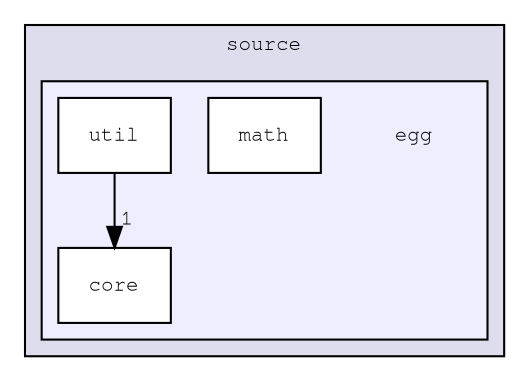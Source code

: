 digraph "source/egg" {
  compound=true
  node [ fontsize="10", fontname="FreeMono"];
  edge [ labelfontsize="10", labelfontname="FreeMono"];
  subgraph clusterdir_b2f33c71d4aa5e7af42a1ca61ff5af1b {
    graph [ bgcolor="#ddddee", pencolor="black", label="source" fontname="FreeMono", fontsize="10", URL="dir_b2f33c71d4aa5e7af42a1ca61ff5af1b.html"]
  subgraph clusterdir_dfa3dd376ef284b4fe91688c4c5b67ec {
    graph [ bgcolor="#eeeeff", pencolor="black", label="" URL="dir_dfa3dd376ef284b4fe91688c4c5b67ec.html"];
    dir_dfa3dd376ef284b4fe91688c4c5b67ec [shape=plaintext label="egg"];
  dir_6b5970774031d87b0089cc8f859b8439 [shape=box label="core" fillcolor="white" style="filled" URL="dir_6b5970774031d87b0089cc8f859b8439.html"];
  dir_e4ca30498960a0cd3b65eeab0e5429aa [shape=box label="math" fillcolor="white" style="filled" URL="dir_e4ca30498960a0cd3b65eeab0e5429aa.html"];
  dir_318446f512858a556f477d31fe0f33fa [shape=box label="util" fillcolor="white" style="filled" URL="dir_318446f512858a556f477d31fe0f33fa.html"];
  }
  }
  dir_318446f512858a556f477d31fe0f33fa->dir_6b5970774031d87b0089cc8f859b8439 [headlabel="1", labeldistance=1.5 headhref="dir_000004_000002.html"];
}
